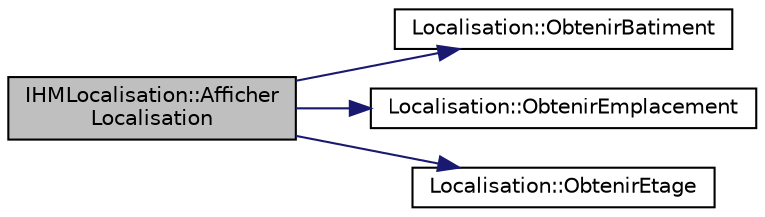 digraph "IHMLocalisation::AfficherLocalisation"
{
 // LATEX_PDF_SIZE
  edge [fontname="Helvetica",fontsize="10",labelfontname="Helvetica",labelfontsize="10"];
  node [fontname="Helvetica",fontsize="10",shape=record];
  rankdir="LR";
  Node1 [label="IHMLocalisation::Afficher\lLocalisation",height=0.2,width=0.4,color="black", fillcolor="grey75", style="filled", fontcolor="black",tooltip=" "];
  Node1 -> Node2 [color="midnightblue",fontsize="10",style="solid",fontname="Helvetica"];
  Node2 [label="Localisation::ObtenirBatiment",height=0.2,width=0.4,color="black", fillcolor="white", style="filled",URL="$class_localisation.html#a5b7ab31e8ee62d8684fe2b401209625d",tooltip=" "];
  Node1 -> Node3 [color="midnightblue",fontsize="10",style="solid",fontname="Helvetica"];
  Node3 [label="Localisation::ObtenirEmplacement",height=0.2,width=0.4,color="black", fillcolor="white", style="filled",URL="$class_localisation.html#abeb862e61fdfcb431c280297987b3527",tooltip=" "];
  Node1 -> Node4 [color="midnightblue",fontsize="10",style="solid",fontname="Helvetica"];
  Node4 [label="Localisation::ObtenirEtage",height=0.2,width=0.4,color="black", fillcolor="white", style="filled",URL="$class_localisation.html#abf80c8dade054811302b0a3a878fe95d",tooltip=" "];
}
